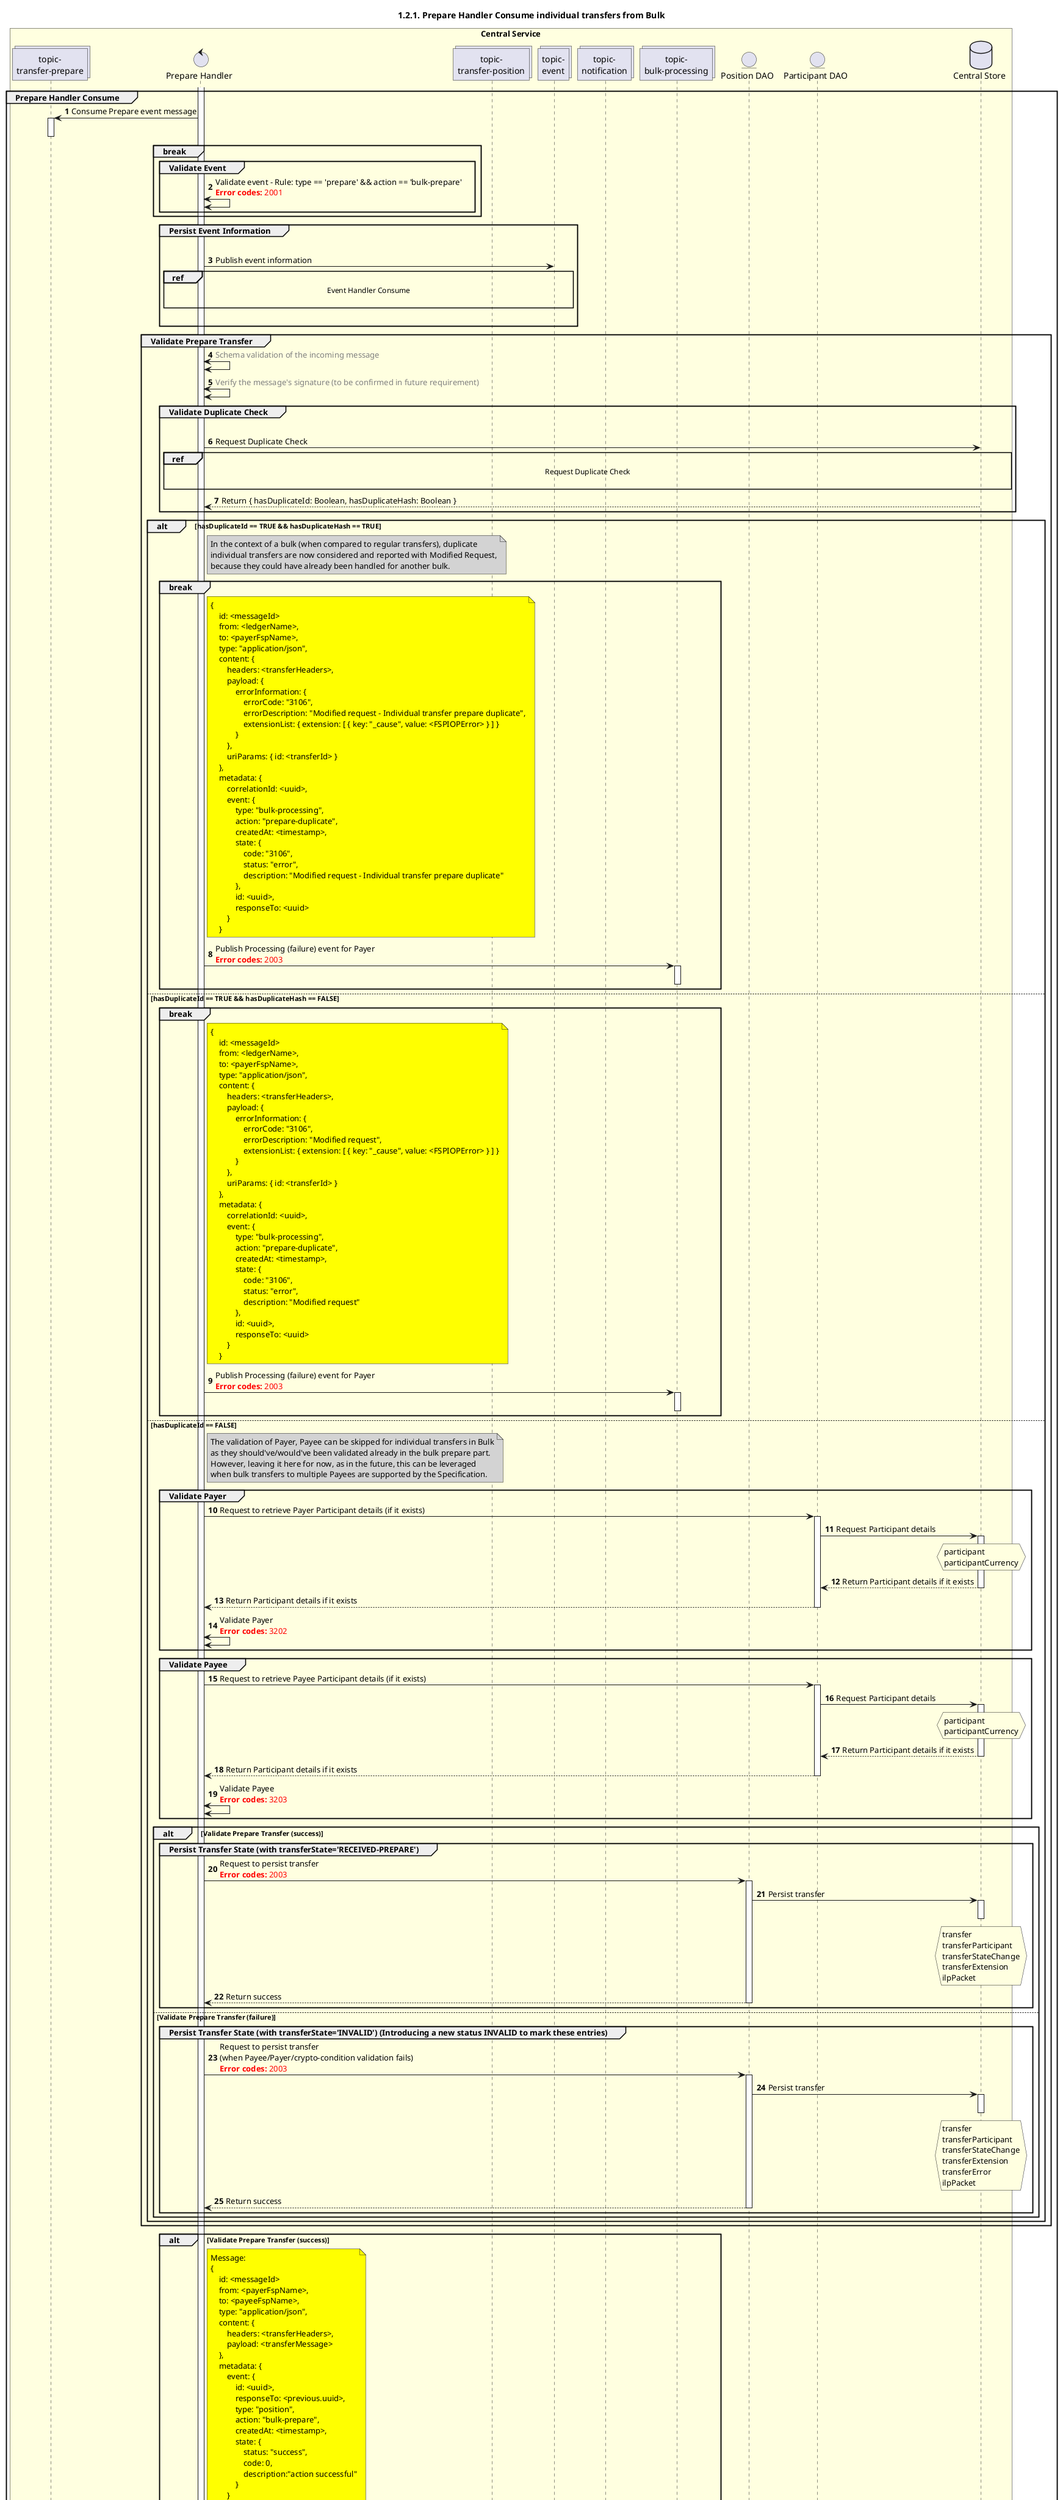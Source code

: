 /'*****
 License
 --------------
 Copyright © 2017 Bill & Melinda Gates Foundation
 The Mojaloop files are made available by the Bill & Melinda Gates Foundation under the Apache License, Version 2.0 (the "License") and you may not use these files except in compliance with the License. You may obtain a copy of the License at
 http://www.apache.org/licenses/LICENSE-2.0
 Unless required by applicable law or agreed to in writing, the Mojaloop files are distributed on an "AS IS" BASIS, WITHOUT WARRANTIES OR CONDITIONS OF ANY KIND, either express or implied. See the License for the specific language governing permissions and limitations under the License.
 Contributors
 --------------
 This is the official list of the Mojaloop project contributors for this file.
 Names of the original copyright holders (individuals or organizations)
 should be listed with a '*' in the first column. People who have
 contributed from an organization can be listed under the organization
 that actually holds the copyright for their contributions (see the
 Gates Foundation organization for an example). Those individuals should have
 their names indented and be marked with a '-'. Email address can be added
 optionally within square brackets <email>.
 * Gates Foundation
 - Name Surname <name.surname@gatesfoundation.com>

 * Georgi Georgiev <georgi.georgiev@modusbox.com>
 * Miguel de Barros <miguel.debarros@modusbox.com>
 * Rajiv Mothilal <rajiv.mothilal@modusbox.com>
 * Samuel Kummary <sam@modusbox.com>
 * Shashikant Hirugade <shashikant.hirugade@modusbox.com>
 --------------
 ******'/

@startuml
' declate title
title 1.2.1. Prepare Handler Consume individual transfers from Bulk

autonumber

' Actor Keys:
'   boundary - APIs/Interfaces, etc
'   collections - Kafka Topics
'   control - Kafka Consumers
'   entity - Database Access Objects
'   database - Database Persistance Store

' declare actors
collections "topic-\ntransfer-prepare" as TOPIC_TRANSFER_PREPARE
control "Prepare Handler" as PREP_HANDLER
collections "topic-\ntransfer-position" as TOPIC_TRANSFER_POSITION
collections "topic-\nbulk-processing" as TOPIC_BULK_PROCESSING
collections "topic-\nevent" as TOPIC_EVENTS
collections "topic-\nnotification" as TOPIC_NOTIFICATIONS
entity "Position DAO" as POS_DAO
entity "Participant DAO" as PARTICIPANT_DAO
database "Central Store" as DB

box "Central Service" #LightYellow
    participant TOPIC_TRANSFER_PREPARE
    participant PREP_HANDLER
    participant TOPIC_TRANSFER_POSITION
    participant TOPIC_EVENTS
    participant TOPIC_NOTIFICATIONS
    participant TOPIC_BULK_PROCESSING
    participant POS_DAO
    participant PARTICIPANT_DAO
    participant DB
end box

' start flow
activate PREP_HANDLER
group Prepare Handler Consume
    TOPIC_TRANSFER_PREPARE <- PREP_HANDLER: Consume Prepare event message
    activate TOPIC_TRANSFER_PREPARE
    deactivate TOPIC_TRANSFER_PREPARE

    break
        group Validate Event
            PREP_HANDLER <-> PREP_HANDLER: Validate event - Rule: type == 'prepare' && action == 'bulk-prepare'\n<color #FF0000><b>Error codes:</b> 2001</color>
        end
    end

    group Persist Event Information
        |||
        PREP_HANDLER -> TOPIC_EVENTS: Publish event information
        ref over PREP_HANDLER, TOPIC_EVENTS :  Event Handler Consume\n
        |||
    end

    group Validate Prepare Transfer 
        PREP_HANDLER <-> PREP_HANDLER: <color #gray>Schema validation of the incoming message</color>
        PREP_HANDLER <-> PREP_HANDLER: <color #gray>Verify the message's signature (to be confirmed in future requirement)</color>

        group Validate Duplicate Check
            |||
            PREP_HANDLER -> DB: Request Duplicate Check
            ref over PREP_HANDLER, DB:  Request Duplicate Check\n
            DB --> PREP_HANDLER: Return { hasDuplicateId: Boolean, hasDuplicateHash: Boolean }
        end

        alt hasDuplicateId == TRUE && hasDuplicateHash == TRUE
            note right of PREP_HANDLER #lightgrey
                In the context of a bulk (when compared to regular transfers), duplicate
                individual transfers are now considered and reported with Modified Request,
                because they could have already been handled for another bulk.
            end note
            break
                note right of PREP_HANDLER #yellow
                    {
                        id: <messageId>
                        from: <ledgerName>,
                        to: <payerFspName>,
                        type: "application/json",
                        content: {
                            headers: <transferHeaders>,
                            payload: {
                                errorInformation: {
                                    errorCode: "3106",
                                    errorDescription: "Modified request - Individual transfer prepare duplicate",
                                    extensionList: { extension: [ { key: "_cause", value: <FSPIOPError> } ] }
                                }
                            },
                            uriParams: { id: <transferId> }
                        },
                        metadata: {
                            correlationId: <uuid>,
                            event: {
                                type: "bulk-processing",
                                action: "prepare-duplicate",
                                createdAt: <timestamp>,
                                state: {
                                    code: "3106",
                                    status: "error",
                                    description: "Modified request - Individual transfer prepare duplicate"
                                },
                                id: <uuid>,
                                responseTo: <uuid>
                            }
                        }
                end note
                PREP_HANDLER -> TOPIC_BULK_PROCESSING: Publish Processing (failure) event for Payer\n<color #FF0000><b>Error codes:</b> 2003</color>
                activate TOPIC_BULK_PROCESSING
                deactivate TOPIC_BULK_PROCESSING
            end
        else hasDuplicateId == TRUE && hasDuplicateHash == FALSE
            break
                note right of PREP_HANDLER #yellow
                    {
                        id: <messageId>
                        from: <ledgerName>,
                        to: <payerFspName>,
                        type: "application/json",
                        content: {
                            headers: <transferHeaders>,
                            payload: {
                                errorInformation: {
                                    errorCode: "3106",
                                    errorDescription: "Modified request",
                                    extensionList: { extension: [ { key: "_cause", value: <FSPIOPError> } ] }
                                }
                            },
                            uriParams: { id: <transferId> }
                        },
                        metadata: {
                            correlationId: <uuid>,
                            event: {
                                type: "bulk-processing",
                                action: "prepare-duplicate",
                                createdAt: <timestamp>,
                                state: {
                                    code: "3106",
                                    status: "error",
                                    description: "Modified request"
                                },
                                id: <uuid>,
                                responseTo: <uuid>
                            }
                        }
                end note
                PREP_HANDLER -> TOPIC_BULK_PROCESSING: Publish Processing (failure) event for Payer\n<color #FF0000><b>Error codes:</b> 2003</color>
                activate TOPIC_BULK_PROCESSING
                deactivate TOPIC_BULK_PROCESSING
            end
        else hasDuplicateId == FALSE
            note right of PREP_HANDLER #lightgrey
                The validation of Payer, Payee can be skipped for individual transfers in Bulk
                as they should've/would've been validated already in the bulk prepare part.
                However, leaving it here for now, as in the future, this can be leveraged
                when bulk transfers to multiple Payees are supported by the Specification.
            end note
            group Validate Payer
                PREP_HANDLER -> PARTICIPANT_DAO: Request to retrieve Payer Participant details (if it exists)
                activate PARTICIPANT_DAO
                PARTICIPANT_DAO -> DB: Request Participant details
                hnote over DB #lightyellow
                    participant
                    participantCurrency
                end note
                activate DB
                PARTICIPANT_DAO <-- DB: Return Participant details if it exists
                deactivate DB
                PARTICIPANT_DAO --> PREP_HANDLER: Return Participant details if it exists
                deactivate PARTICIPANT_DAO
                PREP_HANDLER <-> PREP_HANDLER: Validate Payer\n<color #FF0000><b>Error codes:</b> 3202</color>
            end
            group Validate Payee
                PREP_HANDLER -> PARTICIPANT_DAO: Request to retrieve Payee Participant details (if it exists)
                activate PARTICIPANT_DAO
                PARTICIPANT_DAO -> DB: Request Participant details
                hnote over DB #lightyellow
                    participant
                    participantCurrency
                end note
                activate DB
                PARTICIPANT_DAO <-- DB: Return Participant details if it exists
                deactivate DB
                PARTICIPANT_DAO --> PREP_HANDLER: Return Participant details if it exists
                deactivate PARTICIPANT_DAO
                PREP_HANDLER <-> PREP_HANDLER: Validate Payee\n<color #FF0000><b>Error codes:</b> 3203</color>
            end
            
            alt Validate Prepare Transfer (success)
                group Persist Transfer State (with transferState='RECEIVED-PREPARE')
                    PREP_HANDLER -> POS_DAO: Request to persist transfer\n<color #FF0000><b>Error codes:</b> 2003</color>
                    activate POS_DAO
                    POS_DAO -> DB: Persist transfer
                    hnote over DB #lightyellow
                        transfer
                        transferParticipant
                        transferStateChange
                        transferExtension
                        ilpPacket
                    end note
                    activate DB
                    deactivate DB
                    POS_DAO --> PREP_HANDLER: Return success
                    deactivate POS_DAO
                end
            else Validate Prepare Transfer (failure)
                group Persist Transfer State (with transferState='INVALID') (Introducing a new status INVALID to mark these entries)
                    PREP_HANDLER -> POS_DAO: Request to persist transfer\n(when Payee/Payer/crypto-condition validation fails)\n<color #FF0000><b>Error codes:</b> 2003</color>
                    activate POS_DAO
                    POS_DAO -> DB: Persist transfer
                    hnote over DB #lightyellow
                        transfer
                        transferParticipant
                        transferStateChange
                        transferExtension
                        transferError
                        ilpPacket
                    end note
                    activate DB
                    deactivate DB
                    POS_DAO --> PREP_HANDLER: Return success
                    deactivate POS_DAO
                end
            end
        end
    end

    alt Validate Prepare Transfer (success)
        note right of PREP_HANDLER #yellow
            Message:
            {
                id: <messageId>
                from: <payerFspName>,
                to: <payeeFspName>,
                type: "application/json",
                content: {
                    headers: <transferHeaders>,
                    payload: <transferMessage>
                },
                metadata: {
                    event: {
                        id: <uuid>,
                        responseTo: <previous.uuid>,
                        type: "position",
                        action: "bulk-prepare",
                        createdAt: <timestamp>,
                        state: {
                            status: "success",
                            code: 0,
                            description:"action successful"
                        }
                    }
                }
            }
        end note
        PREP_HANDLER -> TOPIC_TRANSFER_POSITION: Route & Publish Position event for Payer\n<color #FF0000><b>Error codes:</b> 2003</color>
    else Validate Prepare Transfer (failure)
        note right of PREP_HANDLER #yellow
            Message:
            {
                id: <messageId>
                from: <ledgerName>,
                to: <payerFspName>,
                type: "application/json"
                content: {
                    headers: <transferHeaders>,
                    payload: {
                        "errorInformation": {
                            "errorCode": <possible codes: [2003, 3100, 3105, 3106, 3202, 3203, 3300, 3301]>
                            "errorDescription": "<refer to section 35.1.3 for description>",
                            "extensionList": <transferMessage.extensionList>
                    }
                },
                metadata: {
                    event: {
                        id: <uuid>,
                        responseTo: <previous.uuid>,
                        type: "bulk-processing",
                        action: "prepare",
                        createdAt: <timestamp>,
                        state: {
                            status: 'error',
                            code: <errorInformation.errorCode>
                            description: <errorInformation.errorDescription>
                        }
                    }
                }
            }
        end note
        PREP_HANDLER -> TOPIC_BULK_PROCESSING: Publish Prepare failure event to Bulk Processing Topic (for Payer) \n<color #FF0000><b>Error codes:</b> 2003</color>
    end
end

deactivate PREP_HANDLER
@enduml


